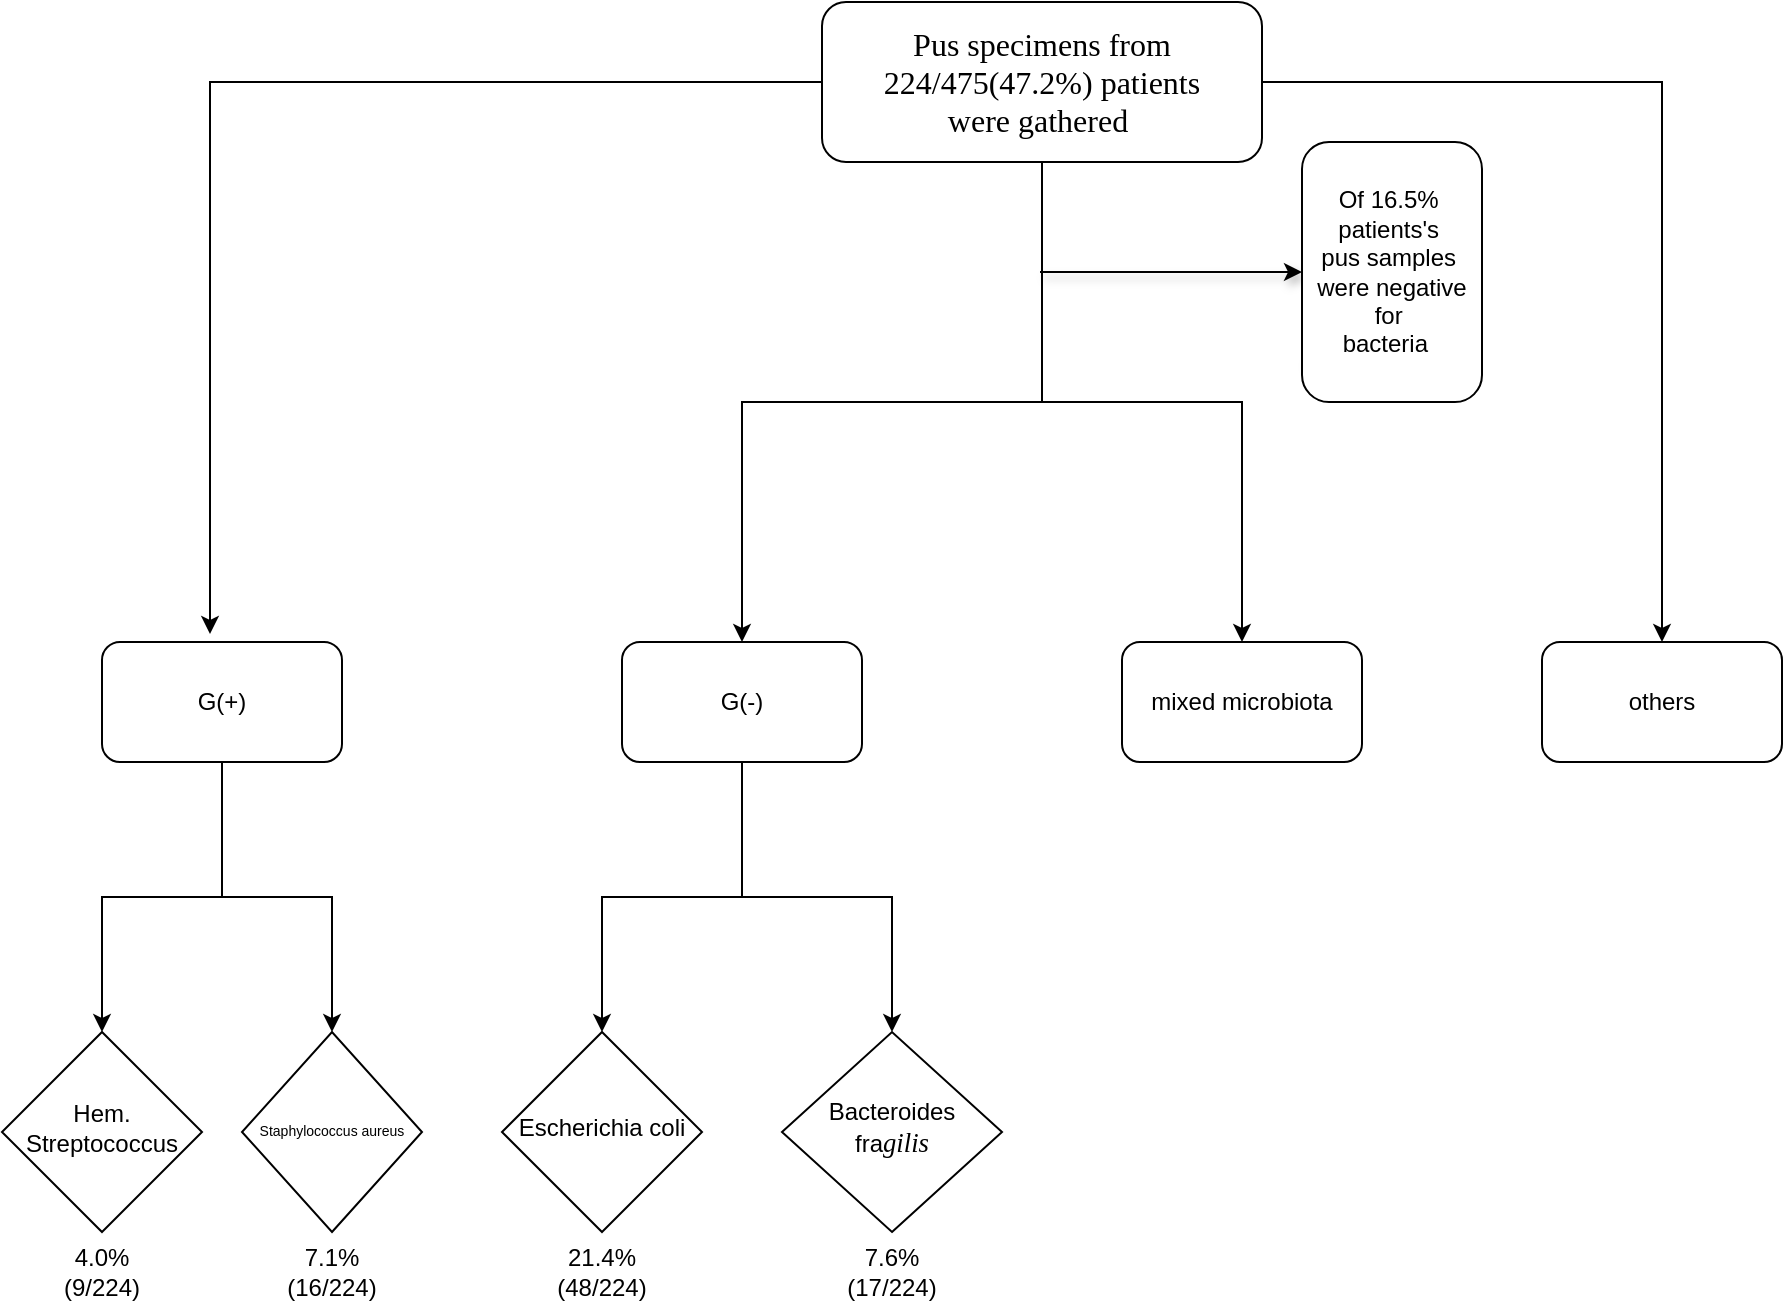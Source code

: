 <mxfile version="22.1.17" type="github">
  <diagram id="C5RBs43oDa-KdzZeNtuy" name="Page-1">
    <mxGraphModel dx="2293" dy="981" grid="1" gridSize="10" guides="1" tooltips="1" connect="1" arrows="1" fold="1" page="1" pageScale="1" pageWidth="827" pageHeight="1169" math="0" shadow="0">
      <root>
        <mxCell id="WIyWlLk6GJQsqaUBKTNV-0" />
        <mxCell id="WIyWlLk6GJQsqaUBKTNV-1" parent="WIyWlLk6GJQsqaUBKTNV-0" />
        <mxCell id="vhQLqTLsdzRF7huE607Q-18" style="edgeStyle=orthogonalEdgeStyle;rounded=0;orthogonalLoop=1;jettySize=auto;html=1;exitX=0;exitY=0.5;exitDx=0;exitDy=0;entryX=0.55;entryY=-0.067;entryDx=0;entryDy=0;entryPerimeter=0;" parent="WIyWlLk6GJQsqaUBKTNV-1" source="WIyWlLk6GJQsqaUBKTNV-3" target="vhQLqTLsdzRF7huE607Q-32" edge="1">
          <mxGeometry relative="1" as="geometry">
            <mxPoint x="-60" y="630" as="targetPoint" />
            <mxPoint x="290.059" y="100" as="sourcePoint" />
            <Array as="points">
              <mxPoint x="14" y="60" />
            </Array>
          </mxGeometry>
        </mxCell>
        <mxCell id="vhQLqTLsdzRF7huE607Q-43" style="edgeStyle=orthogonalEdgeStyle;rounded=0;orthogonalLoop=1;jettySize=auto;html=1;entryX=0.5;entryY=0;entryDx=0;entryDy=0;" parent="WIyWlLk6GJQsqaUBKTNV-1" source="WIyWlLk6GJQsqaUBKTNV-3" target="vhQLqTLsdzRF7huE607Q-35" edge="1">
          <mxGeometry relative="1" as="geometry" />
        </mxCell>
        <mxCell id="Z7LuOWA7LTF9s-eRr0nH-1" style="edgeStyle=orthogonalEdgeStyle;rounded=0;orthogonalLoop=1;jettySize=auto;html=1;entryX=0.5;entryY=0;entryDx=0;entryDy=0;" edge="1" parent="WIyWlLk6GJQsqaUBKTNV-1" source="WIyWlLk6GJQsqaUBKTNV-3" target="vhQLqTLsdzRF7huE607Q-33">
          <mxGeometry relative="1" as="geometry" />
        </mxCell>
        <mxCell id="Z7LuOWA7LTF9s-eRr0nH-2" style="edgeStyle=orthogonalEdgeStyle;rounded=0;orthogonalLoop=1;jettySize=auto;html=1;entryX=0.5;entryY=0;entryDx=0;entryDy=0;" edge="1" parent="WIyWlLk6GJQsqaUBKTNV-1" source="WIyWlLk6GJQsqaUBKTNV-3" target="vhQLqTLsdzRF7huE607Q-34">
          <mxGeometry relative="1" as="geometry" />
        </mxCell>
        <mxCell id="WIyWlLk6GJQsqaUBKTNV-3" value="&lt;font style=&quot;font-size: 16px;&quot; face=&quot;Times New Roman&quot;&gt;Pus specimens from&lt;br&gt;224/475(47.2%) patients&lt;br&gt;were gathered&amp;nbsp;&lt;/font&gt;" style="rounded=1;whiteSpace=wrap;html=1;fontSize=12;glass=0;strokeWidth=1;shadow=0;" parent="WIyWlLk6GJQsqaUBKTNV-1" vertex="1">
          <mxGeometry x="320" y="20" width="220" height="80" as="geometry" />
        </mxCell>
        <mxCell id="vhQLqTLsdzRF7huE607Q-19" style="rounded=0;orthogonalLoop=1;jettySize=auto;html=1;shadow=1;" parent="WIyWlLk6GJQsqaUBKTNV-1" source="vhQLqTLsdzRF7huE607Q-16" edge="1">
          <mxGeometry relative="1" as="geometry">
            <mxPoint x="600" y="160" as="targetPoint" />
            <mxPoint x="430" y="160" as="sourcePoint" />
          </mxGeometry>
        </mxCell>
        <mxCell id="Z7LuOWA7LTF9s-eRr0nH-3" style="edgeStyle=orthogonalEdgeStyle;rounded=0;orthogonalLoop=1;jettySize=auto;html=1;entryX=0.5;entryY=0;entryDx=0;entryDy=0;" edge="1" parent="WIyWlLk6GJQsqaUBKTNV-1" source="vhQLqTLsdzRF7huE607Q-32" target="vhQLqTLsdzRF7huE607Q-26">
          <mxGeometry relative="1" as="geometry" />
        </mxCell>
        <mxCell id="Z7LuOWA7LTF9s-eRr0nH-4" style="edgeStyle=orthogonalEdgeStyle;rounded=0;orthogonalLoop=1;jettySize=auto;html=1;entryX=0.5;entryY=0;entryDx=0;entryDy=0;" edge="1" parent="WIyWlLk6GJQsqaUBKTNV-1" source="vhQLqTLsdzRF7huE607Q-32" target="vhQLqTLsdzRF7huE607Q-27">
          <mxGeometry relative="1" as="geometry" />
        </mxCell>
        <mxCell id="vhQLqTLsdzRF7huE607Q-32" value="G(+)" style="rounded=1;whiteSpace=wrap;html=1;flipH=1;" parent="WIyWlLk6GJQsqaUBKTNV-1" vertex="1">
          <mxGeometry x="-40" y="340" width="120" height="60" as="geometry" />
        </mxCell>
        <mxCell id="Z7LuOWA7LTF9s-eRr0nH-5" style="edgeStyle=orthogonalEdgeStyle;rounded=0;orthogonalLoop=1;jettySize=auto;html=1;entryX=0.5;entryY=0;entryDx=0;entryDy=0;" edge="1" parent="WIyWlLk6GJQsqaUBKTNV-1" source="vhQLqTLsdzRF7huE607Q-33" target="vhQLqTLsdzRF7huE607Q-28">
          <mxGeometry relative="1" as="geometry" />
        </mxCell>
        <mxCell id="Z7LuOWA7LTF9s-eRr0nH-6" style="edgeStyle=orthogonalEdgeStyle;rounded=0;orthogonalLoop=1;jettySize=auto;html=1;entryX=0.5;entryY=0;entryDx=0;entryDy=0;" edge="1" parent="WIyWlLk6GJQsqaUBKTNV-1" source="vhQLqTLsdzRF7huE607Q-33" target="vhQLqTLsdzRF7huE607Q-29">
          <mxGeometry relative="1" as="geometry" />
        </mxCell>
        <mxCell id="vhQLqTLsdzRF7huE607Q-33" value="G(-)" style="rounded=1;whiteSpace=wrap;html=1;flipH=1;" parent="WIyWlLk6GJQsqaUBKTNV-1" vertex="1">
          <mxGeometry x="220" y="340" width="120" height="60" as="geometry" />
        </mxCell>
        <mxCell id="vhQLqTLsdzRF7huE607Q-34" value="mixed microbiota" style="rounded=1;whiteSpace=wrap;html=1;flipH=1;" parent="WIyWlLk6GJQsqaUBKTNV-1" vertex="1">
          <mxGeometry x="470" y="340" width="120" height="60" as="geometry" />
        </mxCell>
        <mxCell id="vhQLqTLsdzRF7huE607Q-35" value="others" style="rounded=1;whiteSpace=wrap;html=1;flipH=1;" parent="WIyWlLk6GJQsqaUBKTNV-1" vertex="1">
          <mxGeometry x="680" y="340" width="120" height="60" as="geometry" />
        </mxCell>
        <mxCell id="vhQLqTLsdzRF7huE607Q-26" value="Hem. Streptococcus" style="rhombus;whiteSpace=wrap;html=1;shadow=0;fontFamily=Helvetica;fontSize=12;align=center;strokeWidth=1;spacing=6;spacingTop=-4;flipV=1;" parent="WIyWlLk6GJQsqaUBKTNV-1" vertex="1">
          <mxGeometry x="-90" y="535" width="100" height="100" as="geometry" />
        </mxCell>
        <mxCell id="vhQLqTLsdzRF7huE607Q-27" value="&lt;div&gt;&lt;font style=&quot;font-size: 7px;&quot;&gt;Staphylococcus aureus&lt;/font&gt;&lt;/div&gt;" style="rhombus;whiteSpace=wrap;html=1;shadow=0;fontFamily=Helvetica;fontSize=12;align=center;strokeWidth=1;spacing=6;spacingTop=-4;flipV=1;" parent="WIyWlLk6GJQsqaUBKTNV-1" vertex="1">
          <mxGeometry x="30" y="535" width="90" height="100" as="geometry" />
        </mxCell>
        <mxCell id="vhQLqTLsdzRF7huE607Q-28" value="Escherichia coli" style="rhombus;whiteSpace=wrap;html=1;shadow=0;fontFamily=Helvetica;fontSize=12;align=center;strokeWidth=1;spacing=6;spacingTop=-4;flipV=1;" parent="WIyWlLk6GJQsqaUBKTNV-1" vertex="1">
          <mxGeometry x="160" y="535" width="100" height="100" as="geometry" />
        </mxCell>
        <mxCell id="vhQLqTLsdzRF7huE607Q-29" value="&lt;div&gt;Bacteroides fra&lt;span style=&quot;background-color: initial; font-size: 10pt; font-family: STIX-Italic; font-style: italic;&quot;&gt;gilis&lt;/span&gt;&lt;/div&gt;" style="rhombus;whiteSpace=wrap;html=1;shadow=0;fontFamily=Helvetica;fontSize=12;align=center;strokeWidth=1;spacing=6;spacingTop=-4;flipV=1;" parent="WIyWlLk6GJQsqaUBKTNV-1" vertex="1">
          <mxGeometry x="300" y="535" width="110" height="100" as="geometry" />
        </mxCell>
        <mxCell id="vhQLqTLsdzRF7huE607Q-44" value="" style="rounded=0;orthogonalLoop=1;jettySize=auto;html=1;shadow=1;entryX=0;entryY=0.5;entryDx=0;entryDy=0;" parent="WIyWlLk6GJQsqaUBKTNV-1" target="vhQLqTLsdzRF7huE607Q-16" edge="1">
          <mxGeometry relative="1" as="geometry">
            <mxPoint x="600" y="160" as="targetPoint" />
            <mxPoint x="429" y="155" as="sourcePoint" />
          </mxGeometry>
        </mxCell>
        <mxCell id="vhQLqTLsdzRF7huE607Q-16" value="Of 16.5%&amp;nbsp; patients&#39;s&amp;nbsp;&lt;br&gt;pus samples&amp;nbsp;&lt;br&gt;were negative for&amp;nbsp;&lt;br&gt;bacteria&amp;nbsp;&amp;nbsp;" style="rounded=1;whiteSpace=wrap;html=1;" parent="WIyWlLk6GJQsqaUBKTNV-1" vertex="1">
          <mxGeometry x="560" y="90" width="90" height="130" as="geometry" />
        </mxCell>
        <mxCell id="Z7LuOWA7LTF9s-eRr0nH-8" value="4.0%(9/224)" style="text;html=1;strokeColor=none;fillColor=none;align=center;verticalAlign=middle;whiteSpace=wrap;rounded=0;" vertex="1" parent="WIyWlLk6GJQsqaUBKTNV-1">
          <mxGeometry x="-70" y="640" width="60" height="30" as="geometry" />
        </mxCell>
        <mxCell id="Z7LuOWA7LTF9s-eRr0nH-9" value="7.1%(16/224)" style="text;html=1;strokeColor=none;fillColor=none;align=center;verticalAlign=middle;whiteSpace=wrap;rounded=0;" vertex="1" parent="WIyWlLk6GJQsqaUBKTNV-1">
          <mxGeometry x="45" y="640" width="60" height="30" as="geometry" />
        </mxCell>
        <mxCell id="Z7LuOWA7LTF9s-eRr0nH-11" value="21.4%(48/224)" style="text;html=1;strokeColor=none;fillColor=none;align=center;verticalAlign=middle;whiteSpace=wrap;rounded=0;" vertex="1" parent="WIyWlLk6GJQsqaUBKTNV-1">
          <mxGeometry x="180" y="640" width="60" height="30" as="geometry" />
        </mxCell>
        <mxCell id="Z7LuOWA7LTF9s-eRr0nH-13" value="7.6%(17/224)" style="text;html=1;strokeColor=none;fillColor=none;align=center;verticalAlign=middle;whiteSpace=wrap;rounded=0;" vertex="1" parent="WIyWlLk6GJQsqaUBKTNV-1">
          <mxGeometry x="325" y="640" width="60" height="30" as="geometry" />
        </mxCell>
      </root>
    </mxGraphModel>
  </diagram>
</mxfile>
